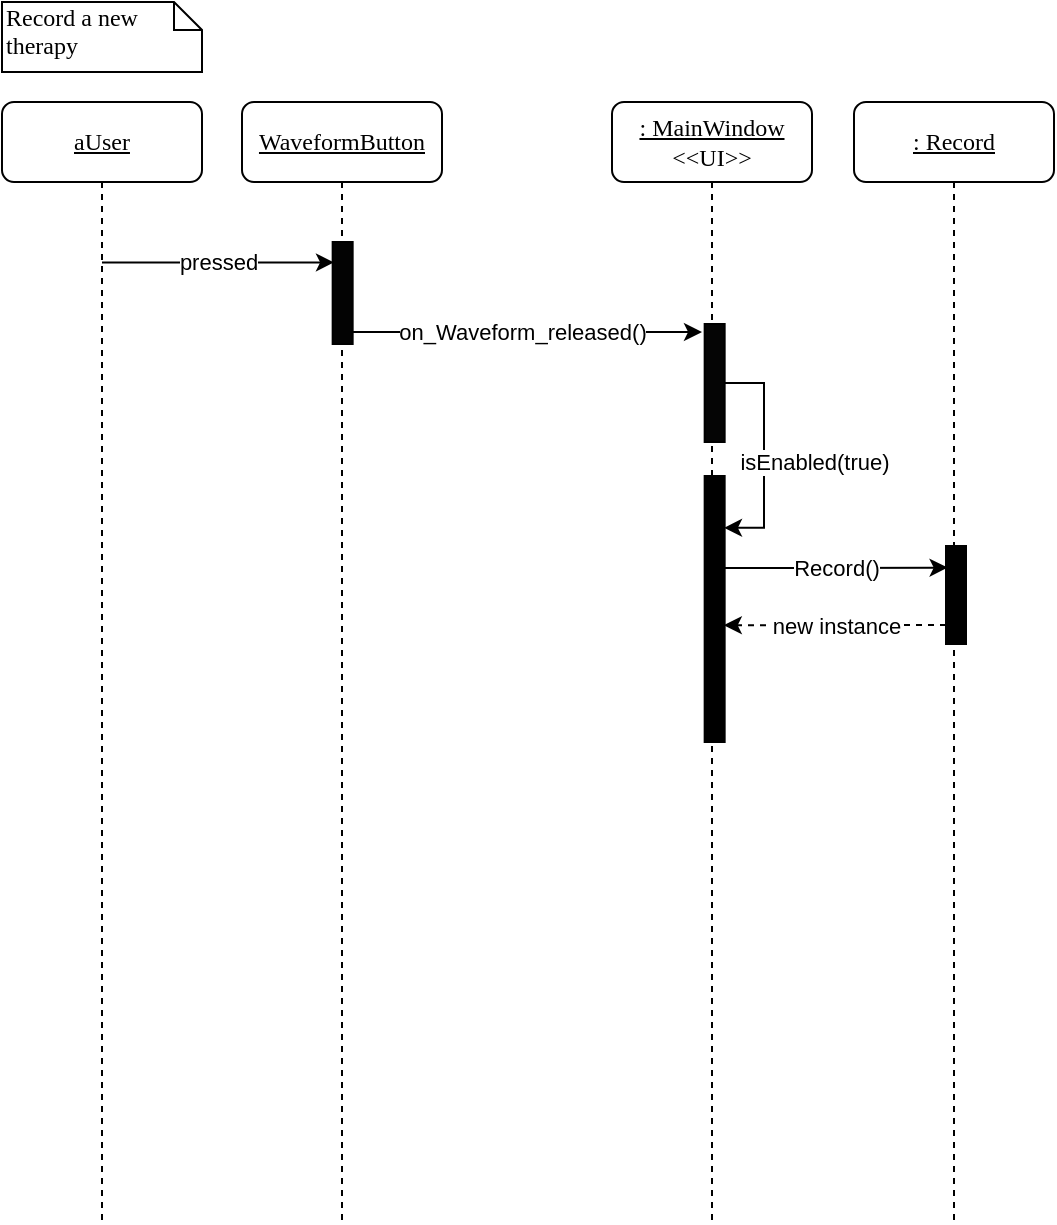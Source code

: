 <mxfile version="15.8.8" type="device"><diagram id="IeEBSJETql7mGD_s-BbL" name="Page-1"><mxGraphModel dx="1422" dy="642" grid="1" gridSize="10" guides="1" tooltips="1" connect="1" arrows="1" fold="1" page="1" pageScale="1" pageWidth="850" pageHeight="1100" math="0" shadow="0"><root><mxCell id="0"/><mxCell id="1" parent="0"/><mxCell id="PJhoSUSlwYgdVoY_ZM2E-1" value="&lt;u&gt;: MainWindow&lt;/u&gt;&lt;br&gt;&amp;lt;&amp;lt;UI&amp;gt;&amp;gt;" style="shape=umlLifeline;perimeter=lifelinePerimeter;whiteSpace=wrap;html=1;container=1;collapsible=0;recursiveResize=0;outlineConnect=0;rounded=1;shadow=0;comic=0;labelBackgroundColor=none;strokeWidth=1;fontFamily=Verdana;fontSize=12;align=center;" parent="1" vertex="1"><mxGeometry x="345" y="80" width="100" height="560" as="geometry"/></mxCell><mxCell id="PJhoSUSlwYgdVoY_ZM2E-5" value="&lt;u&gt;aUser&lt;/u&gt;" style="shape=umlLifeline;perimeter=lifelinePerimeter;whiteSpace=wrap;html=1;container=1;collapsible=0;recursiveResize=0;outlineConnect=0;rounded=1;shadow=0;comic=0;labelBackgroundColor=none;strokeWidth=1;fontFamily=Verdana;fontSize=12;align=center;" parent="1" vertex="1"><mxGeometry x="40" y="80" width="100" height="560" as="geometry"/></mxCell><mxCell id="PJhoSUSlwYgdVoY_ZM2E-6" value="Record a new therapy" style="shape=note;whiteSpace=wrap;html=1;size=14;verticalAlign=top;align=left;spacingTop=-6;rounded=0;shadow=0;comic=0;labelBackgroundColor=none;strokeWidth=1;fontFamily=Verdana;fontSize=12;fillColor=default;strokeColor=default;fontColor=default;" parent="1" vertex="1"><mxGeometry x="40" y="30" width="100" height="35" as="geometry"/></mxCell><mxCell id="PJhoSUSlwYgdVoY_ZM2E-7" value="&lt;u&gt;WaveformButton&lt;/u&gt;" style="shape=umlLifeline;perimeter=lifelinePerimeter;whiteSpace=wrap;html=1;container=1;collapsible=0;recursiveResize=0;outlineConnect=0;rounded=1;shadow=0;comic=0;labelBackgroundColor=none;strokeWidth=1;fontFamily=Verdana;fontSize=12;align=center;" parent="1" vertex="1"><mxGeometry x="160" y="80" width="100" height="560" as="geometry"/></mxCell><mxCell id="PJhoSUSlwYgdVoY_ZM2E-21" value="isEnabled(true)" style="edgeStyle=orthogonalEdgeStyle;rounded=0;orthogonalLoop=1;jettySize=auto;html=1;entryX=0.967;entryY=0.195;entryDx=0;entryDy=0;entryPerimeter=0;" parent="PJhoSUSlwYgdVoY_ZM2E-7" edge="1"><mxGeometry x="0.056" y="25" relative="1" as="geometry"><mxPoint x="241.33" y="140.486" as="sourcePoint"/><mxPoint x="241" y="212.935" as="targetPoint"/><Array as="points"><mxPoint x="261" y="140"/><mxPoint x="261" y="213"/></Array><mxPoint as="offset"/></mxGeometry></mxCell><mxCell id="PJhoSUSlwYgdVoY_ZM2E-8" value="" style="html=1;points=[];perimeter=orthogonalPerimeter;rounded=0;shadow=0;comic=0;labelBackgroundColor=none;strokeWidth=1;fontFamily=Verdana;fontSize=12;align=center;fillColor=#050505;" parent="PJhoSUSlwYgdVoY_ZM2E-7" vertex="1"><mxGeometry x="231.33" y="111" width="10" height="59" as="geometry"/></mxCell><mxCell id="PJhoSUSlwYgdVoY_ZM2E-9" value="" style="html=1;points=[];perimeter=orthogonalPerimeter;rounded=0;shadow=0;comic=0;labelBackgroundColor=none;strokeWidth=1;fontFamily=Verdana;fontSize=12;align=center;strokeColor=#000000;fillColor=#030303;" parent="PJhoSUSlwYgdVoY_ZM2E-7" vertex="1"><mxGeometry x="45.33" y="70" width="10" height="51" as="geometry"/></mxCell><mxCell id="PJhoSUSlwYgdVoY_ZM2E-20" value="" style="html=1;points=[];perimeter=orthogonalPerimeter;rounded=0;shadow=0;comic=0;labelBackgroundColor=none;strokeWidth=1;fontFamily=Verdana;fontSize=12;align=center;fillColor=#000000;" parent="PJhoSUSlwYgdVoY_ZM2E-7" vertex="1"><mxGeometry x="231.33" y="187" width="10" height="133" as="geometry"/></mxCell><mxCell id="PJhoSUSlwYgdVoY_ZM2E-11" value="pressed" style="endArrow=classic;html=1;rounded=0;entryX=0.067;entryY=0.2;entryDx=0;entryDy=0;entryPerimeter=0;" parent="1" source="PJhoSUSlwYgdVoY_ZM2E-5" target="PJhoSUSlwYgdVoY_ZM2E-9" edge="1"><mxGeometry width="50" height="50" relative="1" as="geometry"><mxPoint x="110" y="210" as="sourcePoint"/><mxPoint x="160" y="160" as="targetPoint"/></mxGeometry></mxCell><mxCell id="PJhoSUSlwYgdVoY_ZM2E-15" value="&lt;u&gt;: Record&lt;/u&gt;" style="shape=umlLifeline;perimeter=lifelinePerimeter;whiteSpace=wrap;html=1;container=1;collapsible=0;recursiveResize=0;outlineConnect=0;rounded=1;shadow=0;comic=0;labelBackgroundColor=none;strokeWidth=1;fontFamily=Verdana;fontSize=12;align=center;" parent="1" vertex="1"><mxGeometry x="466" y="80" width="100" height="560" as="geometry"/></mxCell><mxCell id="PJhoSUSlwYgdVoY_ZM2E-16" value="" style="html=1;points=[];perimeter=orthogonalPerimeter;rounded=0;shadow=0;comic=0;labelBackgroundColor=none;strokeWidth=1;fontFamily=Verdana;fontSize=12;align=center;fillColor=#000000;" parent="PJhoSUSlwYgdVoY_ZM2E-15" vertex="1"><mxGeometry x="46" y="222" width="10" height="49" as="geometry"/></mxCell><mxCell id="PJhoSUSlwYgdVoY_ZM2E-18" value="Record()" style="edgeStyle=orthogonalEdgeStyle;rounded=0;orthogonalLoop=1;jettySize=auto;html=1;entryX=0.08;entryY=0.27;entryDx=0;entryDy=0;entryPerimeter=0;" parent="1" edge="1"><mxGeometry relative="1" as="geometry"><mxPoint x="401.33" y="313" as="sourcePoint"/><mxPoint x="512.8" y="312.8" as="targetPoint"/><Array as="points"><mxPoint x="446" y="313"/><mxPoint x="446" y="313"/></Array></mxGeometry></mxCell><mxCell id="PJhoSUSlwYgdVoY_ZM2E-19" value="new instance" style="edgeStyle=orthogonalEdgeStyle;rounded=0;orthogonalLoop=1;jettySize=auto;html=1;entryX=0.956;entryY=0.249;entryDx=0;entryDy=0;entryPerimeter=0;dashed=1;" parent="1" edge="1"><mxGeometry relative="1" as="geometry"><mxPoint x="512" y="341.5" as="sourcePoint"/><mxPoint x="400.89" y="341.611" as="targetPoint"/><Array as="points"><mxPoint x="456" y="342"/><mxPoint x="401" y="342"/></Array></mxGeometry></mxCell><mxCell id="PdT28h_WzV9QrVMCJuii-1" value="on_Waveform_released()" style="endArrow=classic;html=1;rounded=0;exitX=0.967;exitY=0.882;exitDx=0;exitDy=0;exitPerimeter=0;" edge="1" parent="1" source="PJhoSUSlwYgdVoY_ZM2E-9"><mxGeometry x="-0.029" width="50" height="50" relative="1" as="geometry"><mxPoint x="242.5" y="195.2" as="sourcePoint"/><mxPoint x="390" y="195" as="targetPoint"/><mxPoint as="offset"/></mxGeometry></mxCell></root></mxGraphModel></diagram></mxfile>